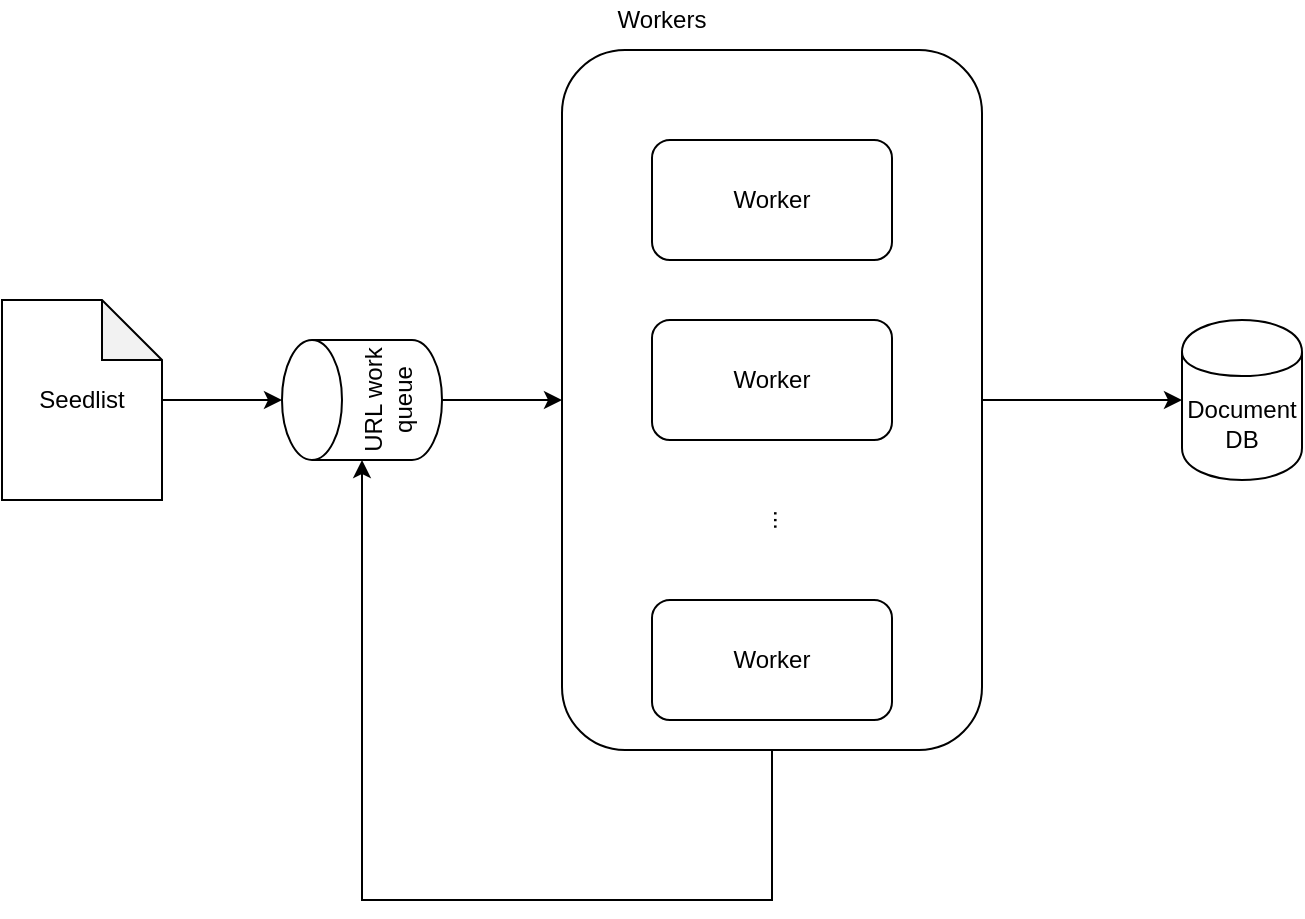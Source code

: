 <mxfile version="14.6.6" type="github">
  <diagram id="5C_f6xuZ6fZgaKtIw8eq" name="Page-1">
    <mxGraphModel dx="1422" dy="762" grid="1" gridSize="10" guides="1" tooltips="1" connect="1" arrows="1" fold="1" page="1" pageScale="1" pageWidth="850" pageHeight="1100" math="0" shadow="0">
      <root>
        <mxCell id="0" />
        <mxCell id="1" parent="0" />
        <mxCell id="liflb04IZca5yCDYQWxZ-3" value="" style="edgeStyle=orthogonalEdgeStyle;rounded=0;orthogonalLoop=1;jettySize=auto;html=1;" edge="1" parent="1" source="liflb04IZca5yCDYQWxZ-1" target="liflb04IZca5yCDYQWxZ-2">
          <mxGeometry relative="1" as="geometry" />
        </mxCell>
        <mxCell id="liflb04IZca5yCDYQWxZ-1" value="Seedlist" style="shape=note;whiteSpace=wrap;html=1;backgroundOutline=1;darkOpacity=0.05;" vertex="1" parent="1">
          <mxGeometry x="70" y="600" width="80" height="100" as="geometry" />
        </mxCell>
        <mxCell id="liflb04IZca5yCDYQWxZ-10" value="" style="edgeStyle=orthogonalEdgeStyle;rounded=0;orthogonalLoop=1;jettySize=auto;html=1;entryX=0;entryY=0.5;entryDx=0;entryDy=0;" edge="1" parent="1" source="liflb04IZca5yCDYQWxZ-2" target="liflb04IZca5yCDYQWxZ-4">
          <mxGeometry relative="1" as="geometry" />
        </mxCell>
        <mxCell id="liflb04IZca5yCDYQWxZ-2" value="URL work queue" style="shape=cylinder3;whiteSpace=wrap;html=1;boundedLbl=1;backgroundOutline=1;size=15;rotation=-90;" vertex="1" parent="1">
          <mxGeometry x="220" y="610" width="60" height="80" as="geometry" />
        </mxCell>
        <mxCell id="liflb04IZca5yCDYQWxZ-12" value="" style="edgeStyle=orthogonalEdgeStyle;rounded=0;orthogonalLoop=1;jettySize=auto;html=1;" edge="1" parent="1" source="liflb04IZca5yCDYQWxZ-4" target="liflb04IZca5yCDYQWxZ-11">
          <mxGeometry relative="1" as="geometry" />
        </mxCell>
        <mxCell id="liflb04IZca5yCDYQWxZ-4" value="" style="rounded=1;whiteSpace=wrap;html=1;" vertex="1" parent="1">
          <mxGeometry x="350" y="475" width="210" height="350" as="geometry" />
        </mxCell>
        <mxCell id="liflb04IZca5yCDYQWxZ-5" value="Worker" style="rounded=1;whiteSpace=wrap;html=1;" vertex="1" parent="1">
          <mxGeometry x="395" y="520" width="120" height="60" as="geometry" />
        </mxCell>
        <mxCell id="liflb04IZca5yCDYQWxZ-6" value="Worker" style="rounded=1;whiteSpace=wrap;html=1;" vertex="1" parent="1">
          <mxGeometry x="395" y="610" width="120" height="60" as="geometry" />
        </mxCell>
        <mxCell id="liflb04IZca5yCDYQWxZ-13" style="edgeStyle=orthogonalEdgeStyle;rounded=0;orthogonalLoop=1;jettySize=auto;html=1;entryX=0;entryY=0.5;entryDx=0;entryDy=0;entryPerimeter=0;exitX=0.5;exitY=1;exitDx=0;exitDy=0;" edge="1" parent="1" source="liflb04IZca5yCDYQWxZ-4" target="liflb04IZca5yCDYQWxZ-2">
          <mxGeometry relative="1" as="geometry">
            <Array as="points">
              <mxPoint x="455" y="900" />
              <mxPoint x="250" y="900" />
            </Array>
          </mxGeometry>
        </mxCell>
        <mxCell id="liflb04IZca5yCDYQWxZ-7" value="Worker" style="rounded=1;whiteSpace=wrap;html=1;" vertex="1" parent="1">
          <mxGeometry x="395" y="750" width="120" height="60" as="geometry" />
        </mxCell>
        <mxCell id="liflb04IZca5yCDYQWxZ-8" value="..." style="text;html=1;strokeColor=none;fillColor=none;align=center;verticalAlign=middle;whiteSpace=wrap;rounded=0;rotation=90;" vertex="1" parent="1">
          <mxGeometry x="440" y="700" width="40" height="20" as="geometry" />
        </mxCell>
        <mxCell id="liflb04IZca5yCDYQWxZ-9" value="Workers" style="text;html=1;strokeColor=none;fillColor=none;align=center;verticalAlign=middle;whiteSpace=wrap;rounded=0;" vertex="1" parent="1">
          <mxGeometry x="380" y="450" width="40" height="20" as="geometry" />
        </mxCell>
        <mxCell id="liflb04IZca5yCDYQWxZ-11" value="Document DB" style="shape=cylinder;whiteSpace=wrap;html=1;boundedLbl=1;backgroundOutline=1;rounded=1;" vertex="1" parent="1">
          <mxGeometry x="660" y="610" width="60" height="80" as="geometry" />
        </mxCell>
      </root>
    </mxGraphModel>
  </diagram>
</mxfile>
